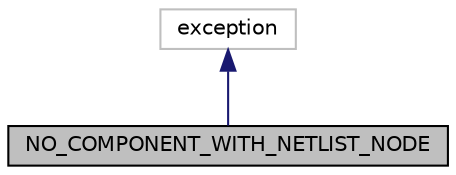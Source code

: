 digraph "NO_COMPONENT_WITH_NETLIST_NODE"
{
 // LATEX_PDF_SIZE
  edge [fontname="Helvetica",fontsize="10",labelfontname="Helvetica",labelfontsize="10"];
  node [fontname="Helvetica",fontsize="10",shape=record];
  Node1 [label="NO_COMPONENT_WITH_NETLIST_NODE",height=0.2,width=0.4,color="black", fillcolor="grey75", style="filled", fontcolor="black",tooltip="need if no component is found with the given netlist node in a given topology."];
  Node2 -> Node1 [dir="back",color="midnightblue",fontsize="10",style="solid",fontname="Helvetica"];
  Node2 [label="exception",height=0.2,width=0.4,color="grey75", fillcolor="white", style="filled",tooltip=" "];
}
